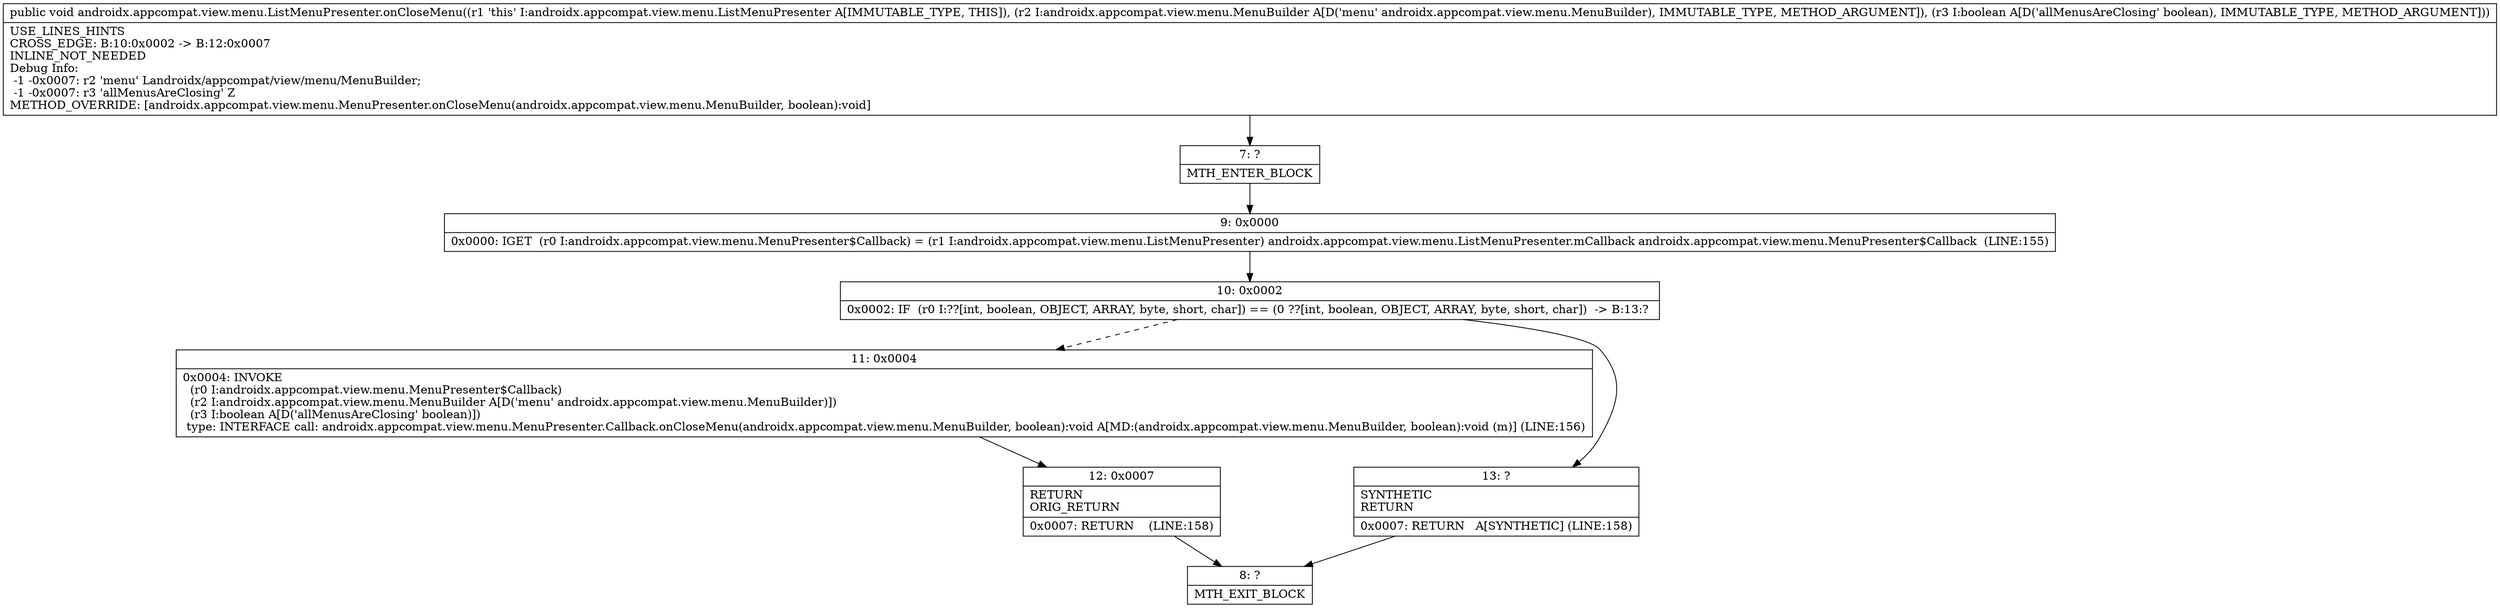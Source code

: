 digraph "CFG forandroidx.appcompat.view.menu.ListMenuPresenter.onCloseMenu(Landroidx\/appcompat\/view\/menu\/MenuBuilder;Z)V" {
Node_7 [shape=record,label="{7\:\ ?|MTH_ENTER_BLOCK\l}"];
Node_9 [shape=record,label="{9\:\ 0x0000|0x0000: IGET  (r0 I:androidx.appcompat.view.menu.MenuPresenter$Callback) = (r1 I:androidx.appcompat.view.menu.ListMenuPresenter) androidx.appcompat.view.menu.ListMenuPresenter.mCallback androidx.appcompat.view.menu.MenuPresenter$Callback  (LINE:155)\l}"];
Node_10 [shape=record,label="{10\:\ 0x0002|0x0002: IF  (r0 I:??[int, boolean, OBJECT, ARRAY, byte, short, char]) == (0 ??[int, boolean, OBJECT, ARRAY, byte, short, char])  \-\> B:13:? \l}"];
Node_11 [shape=record,label="{11\:\ 0x0004|0x0004: INVOKE  \l  (r0 I:androidx.appcompat.view.menu.MenuPresenter$Callback)\l  (r2 I:androidx.appcompat.view.menu.MenuBuilder A[D('menu' androidx.appcompat.view.menu.MenuBuilder)])\l  (r3 I:boolean A[D('allMenusAreClosing' boolean)])\l type: INTERFACE call: androidx.appcompat.view.menu.MenuPresenter.Callback.onCloseMenu(androidx.appcompat.view.menu.MenuBuilder, boolean):void A[MD:(androidx.appcompat.view.menu.MenuBuilder, boolean):void (m)] (LINE:156)\l}"];
Node_12 [shape=record,label="{12\:\ 0x0007|RETURN\lORIG_RETURN\l|0x0007: RETURN    (LINE:158)\l}"];
Node_8 [shape=record,label="{8\:\ ?|MTH_EXIT_BLOCK\l}"];
Node_13 [shape=record,label="{13\:\ ?|SYNTHETIC\lRETURN\l|0x0007: RETURN   A[SYNTHETIC] (LINE:158)\l}"];
MethodNode[shape=record,label="{public void androidx.appcompat.view.menu.ListMenuPresenter.onCloseMenu((r1 'this' I:androidx.appcompat.view.menu.ListMenuPresenter A[IMMUTABLE_TYPE, THIS]), (r2 I:androidx.appcompat.view.menu.MenuBuilder A[D('menu' androidx.appcompat.view.menu.MenuBuilder), IMMUTABLE_TYPE, METHOD_ARGUMENT]), (r3 I:boolean A[D('allMenusAreClosing' boolean), IMMUTABLE_TYPE, METHOD_ARGUMENT]))  | USE_LINES_HINTS\lCROSS_EDGE: B:10:0x0002 \-\> B:12:0x0007\lINLINE_NOT_NEEDED\lDebug Info:\l  \-1 \-0x0007: r2 'menu' Landroidx\/appcompat\/view\/menu\/MenuBuilder;\l  \-1 \-0x0007: r3 'allMenusAreClosing' Z\lMETHOD_OVERRIDE: [androidx.appcompat.view.menu.MenuPresenter.onCloseMenu(androidx.appcompat.view.menu.MenuBuilder, boolean):void]\l}"];
MethodNode -> Node_7;Node_7 -> Node_9;
Node_9 -> Node_10;
Node_10 -> Node_11[style=dashed];
Node_10 -> Node_13;
Node_11 -> Node_12;
Node_12 -> Node_8;
Node_13 -> Node_8;
}


